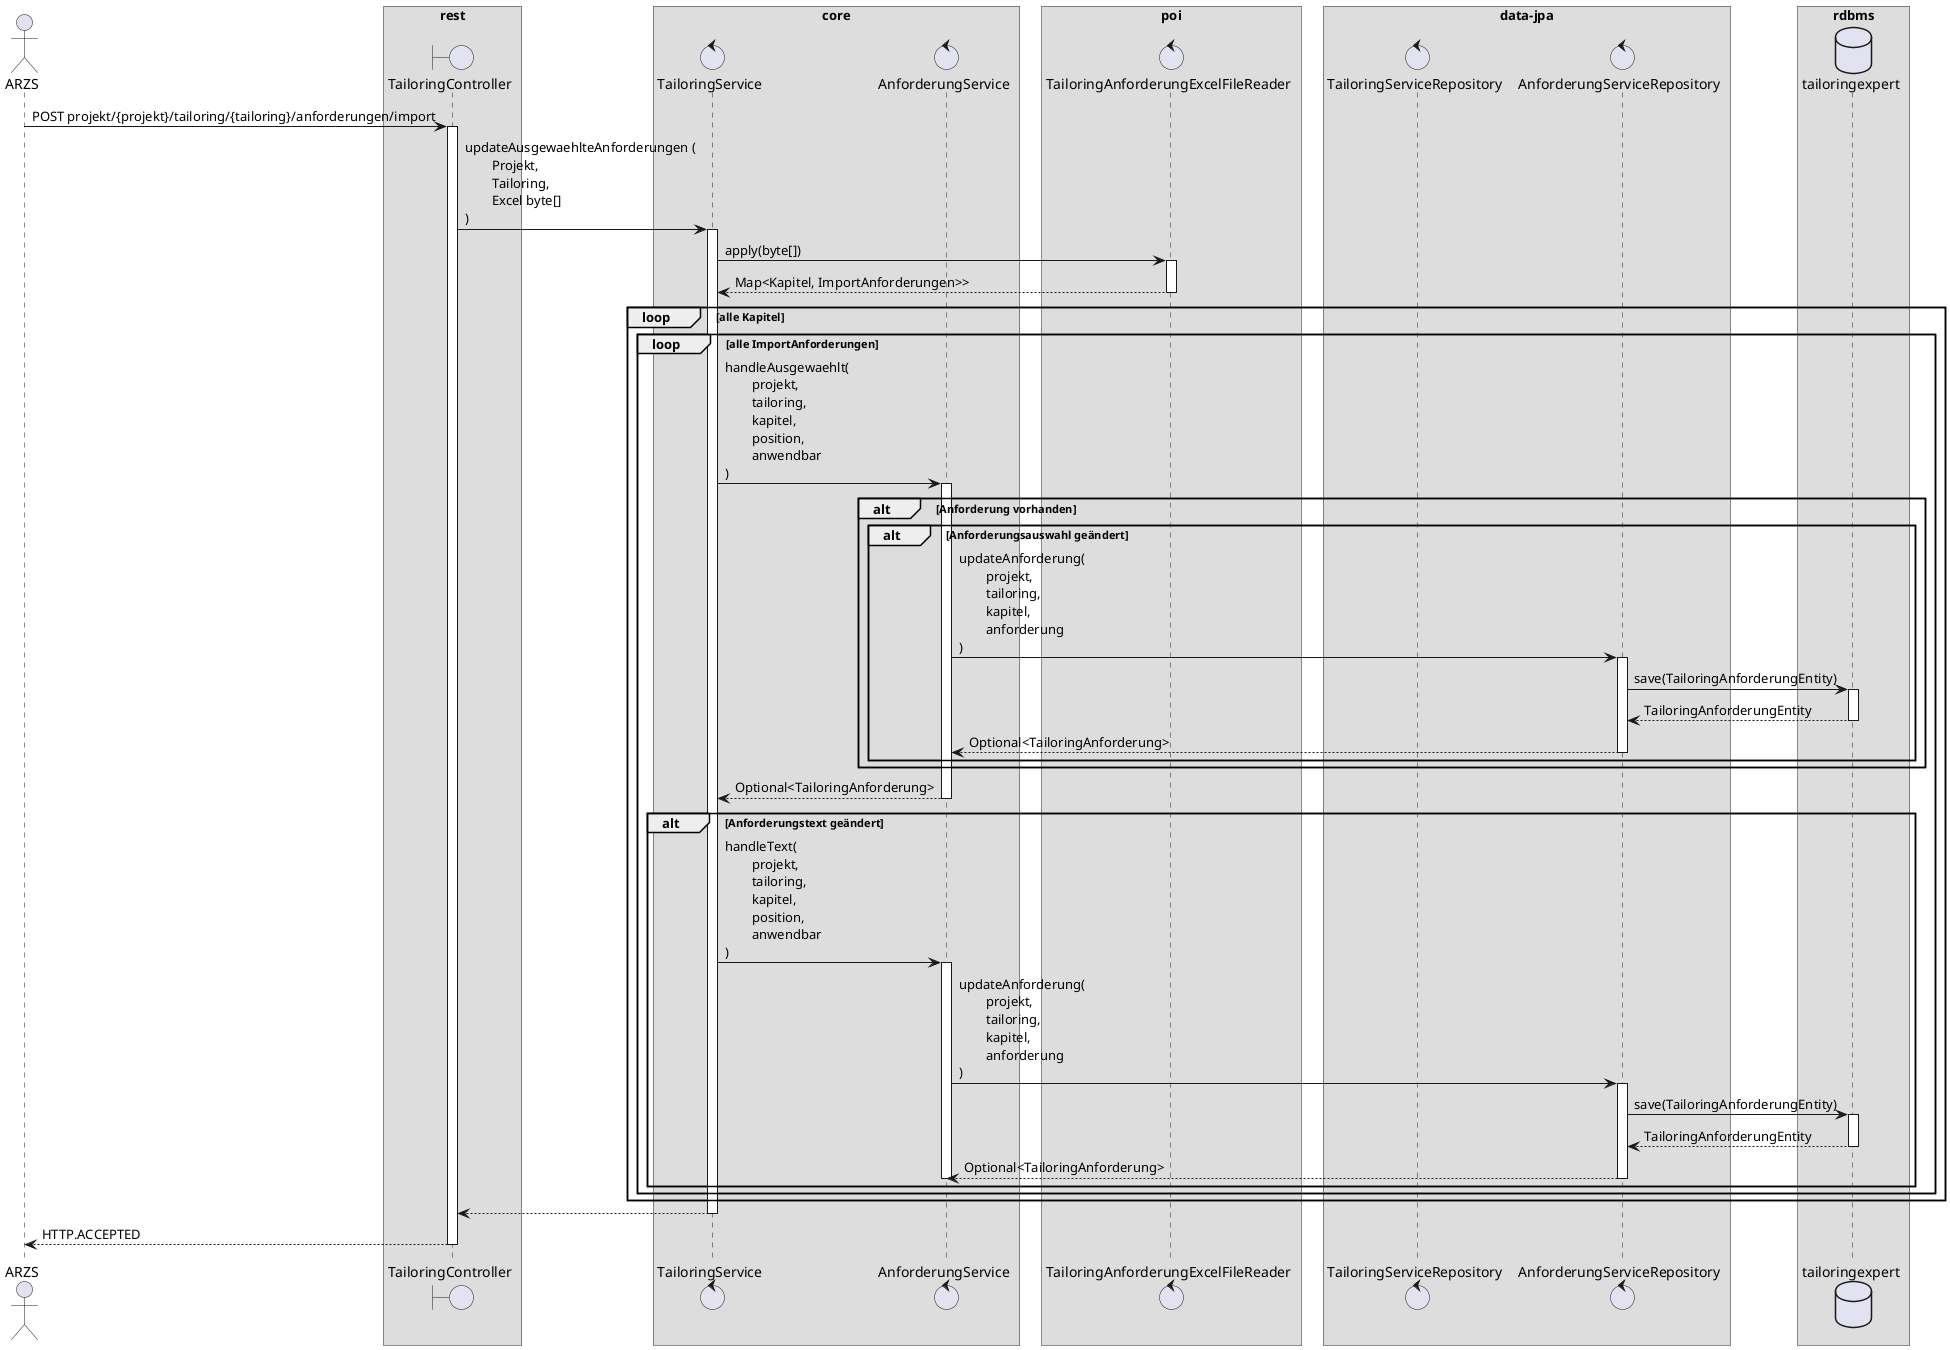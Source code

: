 @startuml ProjektAnlegen.png
skinparam BoxPadding 10

actor ARZS


box rest
    boundary TailoringController
end box

box core
    control TailoringService
    control AnforderungService
end box

box poi
    control TailoringAnforderungExcelFileReader
end box

box data-jpa
    control TailoringServiceRepository
    control AnforderungServiceRepository
end box

box rdbms
    database tailoringexpert as db
end box

ARZS -> TailoringController : POST projekt/{projekt}/tailoring/{tailoring}/anforderungen/import
activate TailoringController
    TailoringController -> TailoringService : updateAusgewaehlteAnforderungen (\n\tProjekt,\n\tTailoring,\n\tExcel byte[]\n)
    activate TailoringService
        TailoringService -> TailoringAnforderungExcelFileReader : apply(byte[])
        activate TailoringAnforderungExcelFileReader
            TailoringAnforderungExcelFileReader --> TailoringService : Map<Kapitel, ImportAnforderungen>>
        deactivate TailoringAnforderungExcelFileReader
        loop alle Kapitel
            loop alle ImportAnforderungen
                TailoringService -> AnforderungService : handleAusgewaehlt(\n\tprojekt,\n\ttailoring,\n\tkapitel,\n\tposition,\n\tanwendbar\n)
                activate AnforderungService
                    alt Anforderung vorhanden
                        alt Anforderungsauswahl geändert
                            AnforderungService -> AnforderungServiceRepository : updateAnforderung(\n\tprojekt,\n\ttailoring,\n\tkapitel,\n\tanforderung\n)
                            activate AnforderungServiceRepository
                                AnforderungServiceRepository -> db : save(TailoringAnforderungEntity)
                                activate db
                                    db --> AnforderungServiceRepository : TailoringAnforderungEntity
                                deactivate db
                                AnforderungServiceRepository --> AnforderungService : Optional<TailoringAnforderung>
                            deactivate AnforderungServiceRepository
                        end
                    end
                    AnforderungService --> TailoringService : Optional<TailoringAnforderung>
                deactivate AnforderungService

                alt Anforderungstext geändert
                    TailoringService -> AnforderungService : handleText(\n\tprojekt,\n\ttailoring,\n\tkapitel,\n\tposition,\n\tanwendbar\n)
                    activate AnforderungService
                        AnforderungService -> AnforderungServiceRepository : updateAnforderung(\n\tprojekt,\n\ttailoring,\n\tkapitel,\n\tanforderung\n)
                        activate AnforderungServiceRepository
                            AnforderungServiceRepository -> db : save(TailoringAnforderungEntity)
                            activate db
                                db --> AnforderungServiceRepository : TailoringAnforderungEntity
                            deactivate db
                            AnforderungServiceRepository --> AnforderungService : Optional<TailoringAnforderung>
                        deactivate AnforderungServiceRepository
                    deactivate AnforderungService
                end
            end
        end
        TailoringService --> TailoringController
    deactivate TailoringService
    TailoringController --> ARZS : HTTP.ACCEPTED
deactivate TailoringController





@enduml